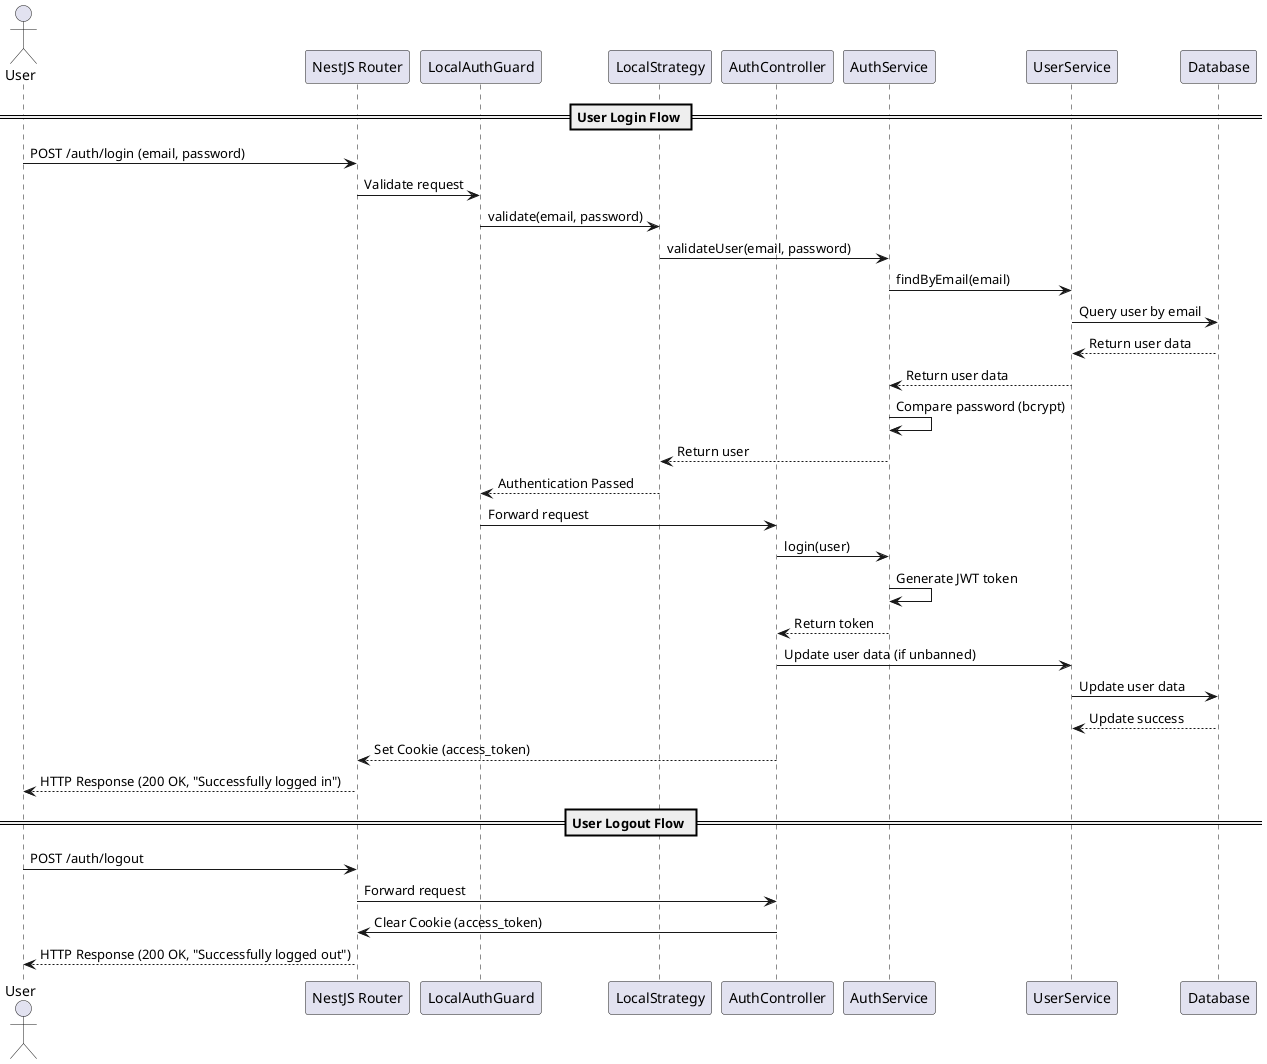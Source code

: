 @startuml

actor User
participant "NestJS Router" as Router
participant "LocalAuthGuard" as AuthGuard
participant "LocalStrategy" as Strategy
participant "AuthController" as Controller
participant "AuthService" as AuthService
participant "UserService" as UserService
participant "Database" as Database

== User Login Flow ==
User -> Router: POST /auth/login (email, password)
Router -> AuthGuard: Validate request
AuthGuard -> Strategy: validate(email, password)
Strategy -> AuthService: validateUser(email, password)
AuthService -> UserService: findByEmail(email)
UserService -> Database: Query user by email
Database --> UserService: Return user data
UserService --> AuthService: Return user data
AuthService -> AuthService: Compare password (bcrypt)
AuthService --> Strategy: Return user
Strategy --> AuthGuard: Authentication Passed
AuthGuard -> Controller: Forward request
Controller -> AuthService: login(user)
AuthService -> AuthService: Generate JWT token
AuthService --> Controller: Return token
Controller -> UserService: Update user data (if unbanned)
UserService -> Database: Update user data
Database --> UserService: Update success
Controller --> Router: Set Cookie (access_token)
Router --> User: HTTP Response (200 OK, "Successfully logged in")

== User Logout Flow ==
User -> Router: POST /auth/logout
Router -> Controller: Forward request
Controller -> Router: Clear Cookie (access_token)
Router --> User: HTTP Response (200 OK, "Successfully logged out")


@enduml
